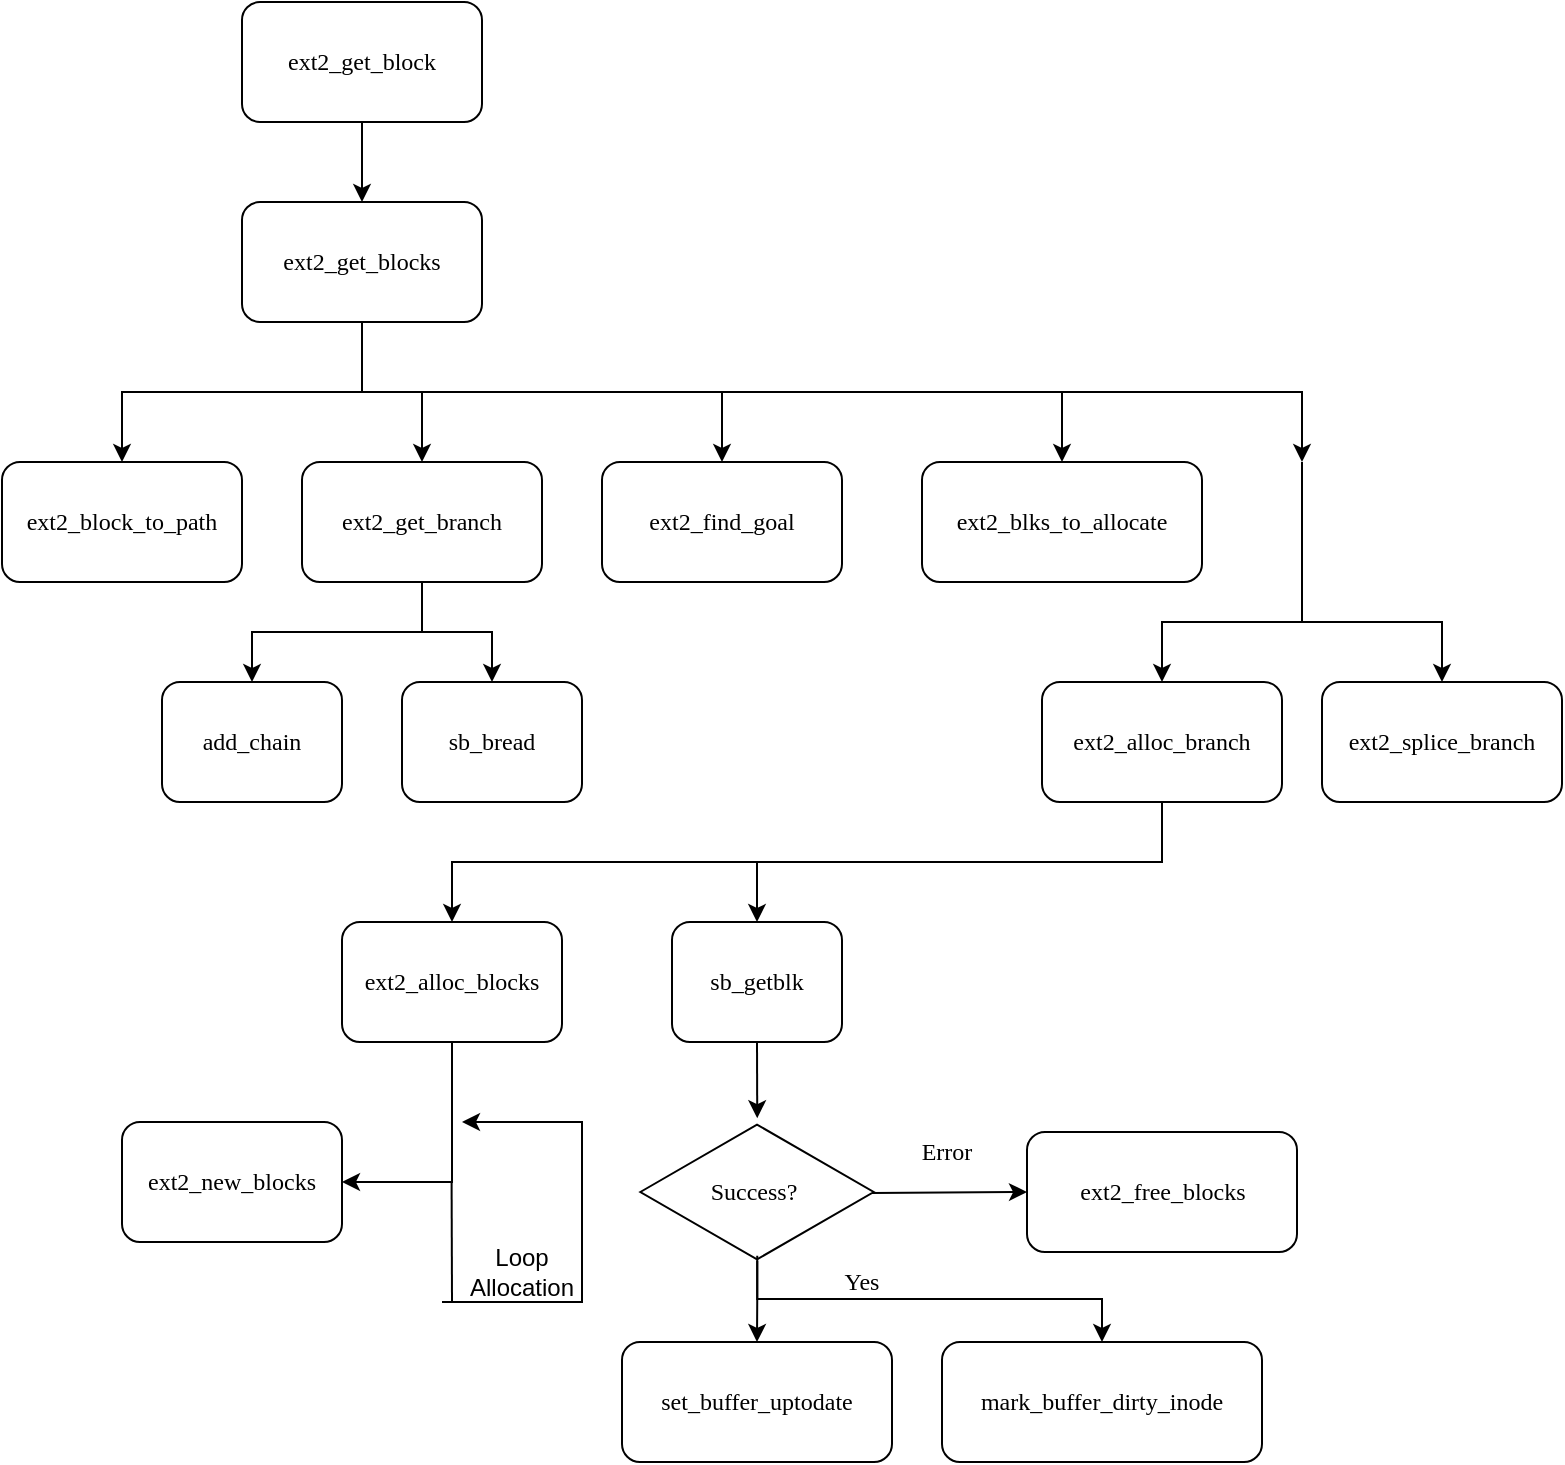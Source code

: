 <mxfile version="18.1.3" type="github">
  <diagram id="doW26T-CMRSeiIQzmsKS" name="Page-1">
    <mxGraphModel dx="633" dy="1579" grid="1" gridSize="10" guides="1" tooltips="1" connect="1" arrows="1" fold="1" page="1" pageScale="1" pageWidth="827" pageHeight="1169" math="0" shadow="0">
      <root>
        <mxCell id="0" />
        <mxCell id="1" parent="0" />
        <mxCell id="nTzvKom0a_UCRgKJAyW0-1" value="&lt;font face=&quot;Comic Sans MS&quot;&gt;ext2_get_block&lt;/font&gt;" style="rounded=1;whiteSpace=wrap;html=1;" parent="1" vertex="1">
          <mxGeometry x="140" y="240" width="120" height="60" as="geometry" />
        </mxCell>
        <mxCell id="nTzvKom0a_UCRgKJAyW0-2" value="" style="endArrow=classic;html=1;rounded=0;fontFamily=Comic Sans MS;exitX=0.5;exitY=1;exitDx=0;exitDy=0;entryX=0.5;entryY=0;entryDx=0;entryDy=0;" parent="1" source="nTzvKom0a_UCRgKJAyW0-1" target="nTzvKom0a_UCRgKJAyW0-3" edge="1">
          <mxGeometry width="50" height="50" relative="1" as="geometry">
            <mxPoint x="190" y="550" as="sourcePoint" />
            <mxPoint x="200" y="360" as="targetPoint" />
          </mxGeometry>
        </mxCell>
        <mxCell id="nTzvKom0a_UCRgKJAyW0-3" value="&lt;font face=&quot;Comic Sans MS&quot;&gt;ext2_get_blocks&lt;/font&gt;" style="rounded=1;whiteSpace=wrap;html=1;" parent="1" vertex="1">
          <mxGeometry x="140" y="340" width="120" height="60" as="geometry" />
        </mxCell>
        <mxCell id="nTzvKom0a_UCRgKJAyW0-4" value="&lt;font face=&quot;Comic Sans MS&quot;&gt;ext2_block_to_path&lt;/font&gt;" style="rounded=1;whiteSpace=wrap;html=1;" parent="1" vertex="1">
          <mxGeometry x="20" y="470" width="120" height="60" as="geometry" />
        </mxCell>
        <mxCell id="nTzvKom0a_UCRgKJAyW0-6" value="&lt;font face=&quot;Comic Sans MS&quot;&gt;ext2_get_branch&lt;/font&gt;" style="rounded=1;whiteSpace=wrap;html=1;" parent="1" vertex="1">
          <mxGeometry x="170" y="470" width="120" height="60" as="geometry" />
        </mxCell>
        <mxCell id="nTzvKom0a_UCRgKJAyW0-11" value="" style="edgeStyle=elbowEdgeStyle;elbow=vertical;endArrow=classic;html=1;rounded=0;fontFamily=Comic Sans MS;exitX=0.5;exitY=1;exitDx=0;exitDy=0;entryX=0.5;entryY=0;entryDx=0;entryDy=0;" parent="1" source="nTzvKom0a_UCRgKJAyW0-3" target="nTzvKom0a_UCRgKJAyW0-6" edge="1">
          <mxGeometry width="50" height="50" relative="1" as="geometry">
            <mxPoint x="220" y="460" as="sourcePoint" />
            <mxPoint x="270" y="410" as="targetPoint" />
          </mxGeometry>
        </mxCell>
        <mxCell id="nTzvKom0a_UCRgKJAyW0-12" value="&lt;font face=&quot;Comic Sans MS&quot;&gt;ext2_find_goal&lt;/font&gt;" style="rounded=1;whiteSpace=wrap;html=1;" parent="1" vertex="1">
          <mxGeometry x="320" y="470" width="120" height="60" as="geometry" />
        </mxCell>
        <mxCell id="nTzvKom0a_UCRgKJAyW0-13" value="" style="edgeStyle=elbowEdgeStyle;elbow=vertical;endArrow=classic;html=1;rounded=0;fontFamily=Comic Sans MS;exitX=0.5;exitY=1;exitDx=0;exitDy=0;entryX=0.5;entryY=0;entryDx=0;entryDy=0;" parent="1" source="nTzvKom0a_UCRgKJAyW0-3" target="nTzvKom0a_UCRgKJAyW0-12" edge="1">
          <mxGeometry width="50" height="50" relative="1" as="geometry">
            <mxPoint x="280" y="510" as="sourcePoint" />
            <mxPoint x="330" y="460" as="targetPoint" />
          </mxGeometry>
        </mxCell>
        <mxCell id="nTzvKom0a_UCRgKJAyW0-14" value="" style="edgeStyle=elbowEdgeStyle;elbow=vertical;endArrow=classic;html=1;rounded=0;fontFamily=Comic Sans MS;exitX=0.5;exitY=1;exitDx=0;exitDy=0;entryX=0.5;entryY=0;entryDx=0;entryDy=0;" parent="1" source="nTzvKom0a_UCRgKJAyW0-3" target="nTzvKom0a_UCRgKJAyW0-4" edge="1">
          <mxGeometry width="50" height="50" relative="1" as="geometry">
            <mxPoint x="120" y="690" as="sourcePoint" />
            <mxPoint x="170" y="640" as="targetPoint" />
          </mxGeometry>
        </mxCell>
        <mxCell id="nTzvKom0a_UCRgKJAyW0-15" value="&lt;font face=&quot;Comic Sans MS&quot;&gt;ext2_blks_to_allocate&lt;/font&gt;" style="rounded=1;whiteSpace=wrap;html=1;" parent="1" vertex="1">
          <mxGeometry x="480" y="470" width="140" height="60" as="geometry" />
        </mxCell>
        <mxCell id="nTzvKom0a_UCRgKJAyW0-16" value="&lt;font face=&quot;Comic Sans MS&quot;&gt;ext2_alloc_branch&lt;/font&gt;" style="rounded=1;whiteSpace=wrap;html=1;" parent="1" vertex="1">
          <mxGeometry x="540" y="580" width="120" height="60" as="geometry" />
        </mxCell>
        <mxCell id="nTzvKom0a_UCRgKJAyW0-17" value="&lt;font face=&quot;Comic Sans MS&quot;&gt;ext2_splice_branch&lt;/font&gt;" style="rounded=1;whiteSpace=wrap;html=1;" parent="1" vertex="1">
          <mxGeometry x="680" y="580" width="120" height="60" as="geometry" />
        </mxCell>
        <mxCell id="nTzvKom0a_UCRgKJAyW0-18" value="" style="edgeStyle=elbowEdgeStyle;elbow=vertical;endArrow=classic;html=1;rounded=0;fontFamily=Comic Sans MS;entryX=0.5;entryY=0;entryDx=0;entryDy=0;exitX=0.5;exitY=1;exitDx=0;exitDy=0;" parent="1" source="nTzvKom0a_UCRgKJAyW0-3" target="nTzvKom0a_UCRgKJAyW0-15" edge="1">
          <mxGeometry width="50" height="50" relative="1" as="geometry">
            <mxPoint x="510" y="460" as="sourcePoint" />
            <mxPoint x="560" y="410" as="targetPoint" />
          </mxGeometry>
        </mxCell>
        <mxCell id="nTzvKom0a_UCRgKJAyW0-25" value="" style="edgeStyle=elbowEdgeStyle;elbow=vertical;endArrow=classic;html=1;rounded=0;fontFamily=Comic Sans MS;exitX=0.5;exitY=1;exitDx=0;exitDy=0;" parent="1" source="nTzvKom0a_UCRgKJAyW0-3" edge="1">
          <mxGeometry width="50" height="50" relative="1" as="geometry">
            <mxPoint x="180" y="400" as="sourcePoint" />
            <mxPoint x="670" y="470" as="targetPoint" />
          </mxGeometry>
        </mxCell>
        <mxCell id="nTzvKom0a_UCRgKJAyW0-26" value="" style="edgeStyle=elbowEdgeStyle;elbow=vertical;endArrow=classic;html=1;rounded=0;fontFamily=Comic Sans MS;entryX=0.5;entryY=0;entryDx=0;entryDy=0;" parent="1" target="nTzvKom0a_UCRgKJAyW0-16" edge="1">
          <mxGeometry width="50" height="50" relative="1" as="geometry">
            <mxPoint x="670" y="470" as="sourcePoint" />
            <mxPoint x="740" y="420" as="targetPoint" />
            <Array as="points">
              <mxPoint x="610" y="550" />
              <mxPoint x="690" y="550" />
              <mxPoint x="630" y="560" />
            </Array>
          </mxGeometry>
        </mxCell>
        <mxCell id="nTzvKom0a_UCRgKJAyW0-27" value="" style="edgeStyle=segmentEdgeStyle;endArrow=classic;html=1;rounded=0;fontFamily=Comic Sans MS;entryX=0.5;entryY=0;entryDx=0;entryDy=0;" parent="1" target="nTzvKom0a_UCRgKJAyW0-17" edge="1">
          <mxGeometry width="50" height="50" relative="1" as="geometry">
            <mxPoint x="670" y="550" as="sourcePoint" />
            <mxPoint x="750" y="590" as="targetPoint" />
          </mxGeometry>
        </mxCell>
        <mxCell id="nTzvKom0a_UCRgKJAyW0-28" value="&lt;font face=&quot;Comic Sans MS&quot;&gt;add_chain&lt;/font&gt;" style="rounded=1;whiteSpace=wrap;html=1;" parent="1" vertex="1">
          <mxGeometry x="100" y="580" width="90" height="60" as="geometry" />
        </mxCell>
        <mxCell id="nTzvKom0a_UCRgKJAyW0-29" value="&lt;font face=&quot;Comic Sans MS&quot;&gt;sb_bread&lt;/font&gt;" style="rounded=1;whiteSpace=wrap;html=1;" parent="1" vertex="1">
          <mxGeometry x="220" y="580" width="90" height="60" as="geometry" />
        </mxCell>
        <mxCell id="nTzvKom0a_UCRgKJAyW0-30" value="" style="edgeStyle=elbowEdgeStyle;elbow=vertical;endArrow=classic;html=1;rounded=0;fontFamily=Comic Sans MS;exitX=0.5;exitY=1;exitDx=0;exitDy=0;entryX=0.5;entryY=0;entryDx=0;entryDy=0;" parent="1" source="nTzvKom0a_UCRgKJAyW0-6" target="nTzvKom0a_UCRgKJAyW0-28" edge="1">
          <mxGeometry width="50" height="50" relative="1" as="geometry">
            <mxPoint x="180" y="740" as="sourcePoint" />
            <mxPoint x="230" y="690" as="targetPoint" />
          </mxGeometry>
        </mxCell>
        <mxCell id="nTzvKom0a_UCRgKJAyW0-31" value="" style="edgeStyle=elbowEdgeStyle;elbow=vertical;endArrow=classic;html=1;rounded=0;fontFamily=Comic Sans MS;exitX=0.5;exitY=1;exitDx=0;exitDy=0;entryX=0.5;entryY=0;entryDx=0;entryDy=0;" parent="1" source="nTzvKom0a_UCRgKJAyW0-6" target="nTzvKom0a_UCRgKJAyW0-29" edge="1">
          <mxGeometry width="50" height="50" relative="1" as="geometry">
            <mxPoint x="210" y="730" as="sourcePoint" />
            <mxPoint x="260" y="680" as="targetPoint" />
          </mxGeometry>
        </mxCell>
        <mxCell id="nTzvKom0a_UCRgKJAyW0-32" value="&lt;font face=&quot;Comic Sans MS&quot;&gt;ext2_alloc_blocks&lt;/font&gt;" style="rounded=1;whiteSpace=wrap;html=1;" parent="1" vertex="1">
          <mxGeometry x="190" y="700" width="110" height="60" as="geometry" />
        </mxCell>
        <mxCell id="nTzvKom0a_UCRgKJAyW0-33" value="&lt;font face=&quot;Comic Sans MS&quot;&gt;sb_getblk&lt;/font&gt;" style="rounded=1;whiteSpace=wrap;html=1;" parent="1" vertex="1">
          <mxGeometry x="355" y="700" width="85" height="60" as="geometry" />
        </mxCell>
        <mxCell id="nTzvKom0a_UCRgKJAyW0-34" value="&lt;font face=&quot;Comic Sans MS&quot;&gt;set_buffer_uptodate&lt;/font&gt;" style="rounded=1;whiteSpace=wrap;html=1;" parent="1" vertex="1">
          <mxGeometry x="330" y="910" width="135" height="60" as="geometry" />
        </mxCell>
        <mxCell id="nTzvKom0a_UCRgKJAyW0-35" value="&lt;font face=&quot;Comic Sans MS&quot;&gt;mark_buffer_dirty_inode&lt;/font&gt;" style="rounded=1;whiteSpace=wrap;html=1;" parent="1" vertex="1">
          <mxGeometry x="490" y="910" width="160" height="60" as="geometry" />
        </mxCell>
        <mxCell id="nTzvKom0a_UCRgKJAyW0-36" value="" style="edgeStyle=elbowEdgeStyle;elbow=vertical;endArrow=classic;html=1;rounded=0;fontFamily=Comic Sans MS;exitX=0.5;exitY=1;exitDx=0;exitDy=0;entryX=0.5;entryY=0;entryDx=0;entryDy=0;" parent="1" source="nTzvKom0a_UCRgKJAyW0-16" target="nTzvKom0a_UCRgKJAyW0-32" edge="1">
          <mxGeometry width="50" height="50" relative="1" as="geometry">
            <mxPoint x="430" y="710" as="sourcePoint" />
            <mxPoint x="480" y="660" as="targetPoint" />
          </mxGeometry>
        </mxCell>
        <mxCell id="nTzvKom0a_UCRgKJAyW0-37" value="" style="edgeStyle=elbowEdgeStyle;elbow=vertical;endArrow=classic;html=1;rounded=0;fontFamily=Comic Sans MS;exitX=0.5;exitY=1;exitDx=0;exitDy=0;entryX=0.5;entryY=0;entryDx=0;entryDy=0;" parent="1" source="nTzvKom0a_UCRgKJAyW0-16" target="nTzvKom0a_UCRgKJAyW0-33" edge="1">
          <mxGeometry width="50" height="50" relative="1" as="geometry">
            <mxPoint x="430" y="590" as="sourcePoint" />
            <mxPoint x="480" y="540" as="targetPoint" />
          </mxGeometry>
        </mxCell>
        <mxCell id="nTzvKom0a_UCRgKJAyW0-45" value="Success?&amp;nbsp;" style="html=1;whiteSpace=wrap;aspect=fixed;shape=isoRectangle;fontFamily=Comic Sans MS;" parent="1" vertex="1">
          <mxGeometry x="339.17" y="800" width="116.67" height="70" as="geometry" />
        </mxCell>
        <mxCell id="nTzvKom0a_UCRgKJAyW0-51" value="" style="endArrow=classic;html=1;rounded=0;fontFamily=Comic Sans MS;exitX=0.5;exitY=1;exitDx=0;exitDy=0;entryX=0.501;entryY=-0.027;entryDx=0;entryDy=0;entryPerimeter=0;" parent="1" source="nTzvKom0a_UCRgKJAyW0-33" target="nTzvKom0a_UCRgKJAyW0-45" edge="1">
          <mxGeometry width="50" height="50" relative="1" as="geometry">
            <mxPoint x="480" y="810" as="sourcePoint" />
            <mxPoint x="530" y="760" as="targetPoint" />
          </mxGeometry>
        </mxCell>
        <mxCell id="nTzvKom0a_UCRgKJAyW0-52" value="" style="edgeStyle=elbowEdgeStyle;elbow=vertical;endArrow=classic;html=1;rounded=0;fontFamily=Comic Sans MS;exitX=0.501;exitY=0.992;exitDx=0;exitDy=0;exitPerimeter=0;entryX=0.5;entryY=0;entryDx=0;entryDy=0;" parent="1" source="nTzvKom0a_UCRgKJAyW0-45" target="nTzvKom0a_UCRgKJAyW0-34" edge="1">
          <mxGeometry width="50" height="50" relative="1" as="geometry">
            <mxPoint x="450" y="1080" as="sourcePoint" />
            <mxPoint x="500" y="1030" as="targetPoint" />
          </mxGeometry>
        </mxCell>
        <mxCell id="nTzvKom0a_UCRgKJAyW0-53" value="" style="edgeStyle=elbowEdgeStyle;elbow=vertical;endArrow=classic;html=1;rounded=0;fontFamily=Comic Sans MS;entryX=0.5;entryY=0;entryDx=0;entryDy=0;exitX=0.501;exitY=0.955;exitDx=0;exitDy=0;exitPerimeter=0;" parent="1" source="nTzvKom0a_UCRgKJAyW0-45" target="nTzvKom0a_UCRgKJAyW0-35" edge="1">
          <mxGeometry width="50" height="50" relative="1" as="geometry">
            <mxPoint x="397" y="870" as="sourcePoint" />
            <mxPoint x="590" y="860" as="targetPoint" />
          </mxGeometry>
        </mxCell>
        <mxCell id="nTzvKom0a_UCRgKJAyW0-54" value="" style="endArrow=classic;html=1;rounded=0;fontFamily=Comic Sans MS;exitX=0.993;exitY=0.507;exitDx=0;exitDy=0;exitPerimeter=0;entryX=0;entryY=0.5;entryDx=0;entryDy=0;" parent="1" source="nTzvKom0a_UCRgKJAyW0-45" target="nTzvKom0a_UCRgKJAyW0-57" edge="1">
          <mxGeometry width="50" height="50" relative="1" as="geometry">
            <mxPoint x="500" y="850" as="sourcePoint" />
            <mxPoint x="550" y="835" as="targetPoint" />
          </mxGeometry>
        </mxCell>
        <mxCell id="nTzvKom0a_UCRgKJAyW0-55" value="Error" style="text;html=1;strokeColor=none;fillColor=none;align=center;verticalAlign=middle;whiteSpace=wrap;rounded=0;fontFamily=Comic Sans MS;" parent="1" vertex="1">
          <mxGeometry x="470" y="805" width="45" height="20" as="geometry" />
        </mxCell>
        <mxCell id="nTzvKom0a_UCRgKJAyW0-57" value="&lt;font face=&quot;Comic Sans MS&quot;&gt;ext2_free_blocks&lt;/font&gt;" style="rounded=1;whiteSpace=wrap;html=1;" parent="1" vertex="1">
          <mxGeometry x="532.5" y="805" width="135" height="60" as="geometry" />
        </mxCell>
        <mxCell id="nTzvKom0a_UCRgKJAyW0-58" value="Yes" style="text;html=1;strokeColor=none;fillColor=none;align=center;verticalAlign=middle;whiteSpace=wrap;rounded=0;fontFamily=Comic Sans MS;" parent="1" vertex="1">
          <mxGeometry x="420" y="865" width="60" height="30" as="geometry" />
        </mxCell>
        <mxCell id="1KnFtg2LZ5hgDKgAq6X3-1" value="&lt;font face=&quot;Comic Sans MS&quot;&gt;ext2_new_blocks&lt;/font&gt;" style="rounded=1;whiteSpace=wrap;html=1;" vertex="1" parent="1">
          <mxGeometry x="80" y="800" width="110" height="60" as="geometry" />
        </mxCell>
        <mxCell id="1KnFtg2LZ5hgDKgAq6X3-2" value="" style="edgeStyle=elbowEdgeStyle;elbow=vertical;endArrow=classic;html=1;rounded=0;exitX=0.5;exitY=1;exitDx=0;exitDy=0;entryX=1;entryY=0.5;entryDx=0;entryDy=0;" edge="1" parent="1" source="nTzvKom0a_UCRgKJAyW0-32" target="1KnFtg2LZ5hgDKgAq6X3-1">
          <mxGeometry width="50" height="50" relative="1" as="geometry">
            <mxPoint x="210" y="940" as="sourcePoint" />
            <mxPoint x="260" y="890" as="targetPoint" />
            <Array as="points">
              <mxPoint x="230" y="830" />
            </Array>
          </mxGeometry>
        </mxCell>
        <mxCell id="1KnFtg2LZ5hgDKgAq6X3-7" value="" style="endArrow=none;html=1;rounded=0;" edge="1" parent="1">
          <mxGeometry width="50" height="50" relative="1" as="geometry">
            <mxPoint x="245" y="890" as="sourcePoint" />
            <mxPoint x="244.8" y="830" as="targetPoint" />
          </mxGeometry>
        </mxCell>
        <mxCell id="1KnFtg2LZ5hgDKgAq6X3-8" value="" style="edgeStyle=elbowEdgeStyle;elbow=horizontal;endArrow=classic;html=1;rounded=0;" edge="1" parent="1">
          <mxGeometry width="50" height="50" relative="1" as="geometry">
            <mxPoint x="240" y="890" as="sourcePoint" />
            <mxPoint x="250" y="800" as="targetPoint" />
            <Array as="points">
              <mxPoint x="310" y="860" />
            </Array>
          </mxGeometry>
        </mxCell>
        <mxCell id="1KnFtg2LZ5hgDKgAq6X3-10" value="Loop Allocation" style="text;html=1;strokeColor=none;fillColor=none;align=center;verticalAlign=middle;whiteSpace=wrap;rounded=0;" vertex="1" parent="1">
          <mxGeometry x="250" y="860" width="60" height="30" as="geometry" />
        </mxCell>
      </root>
    </mxGraphModel>
  </diagram>
</mxfile>
